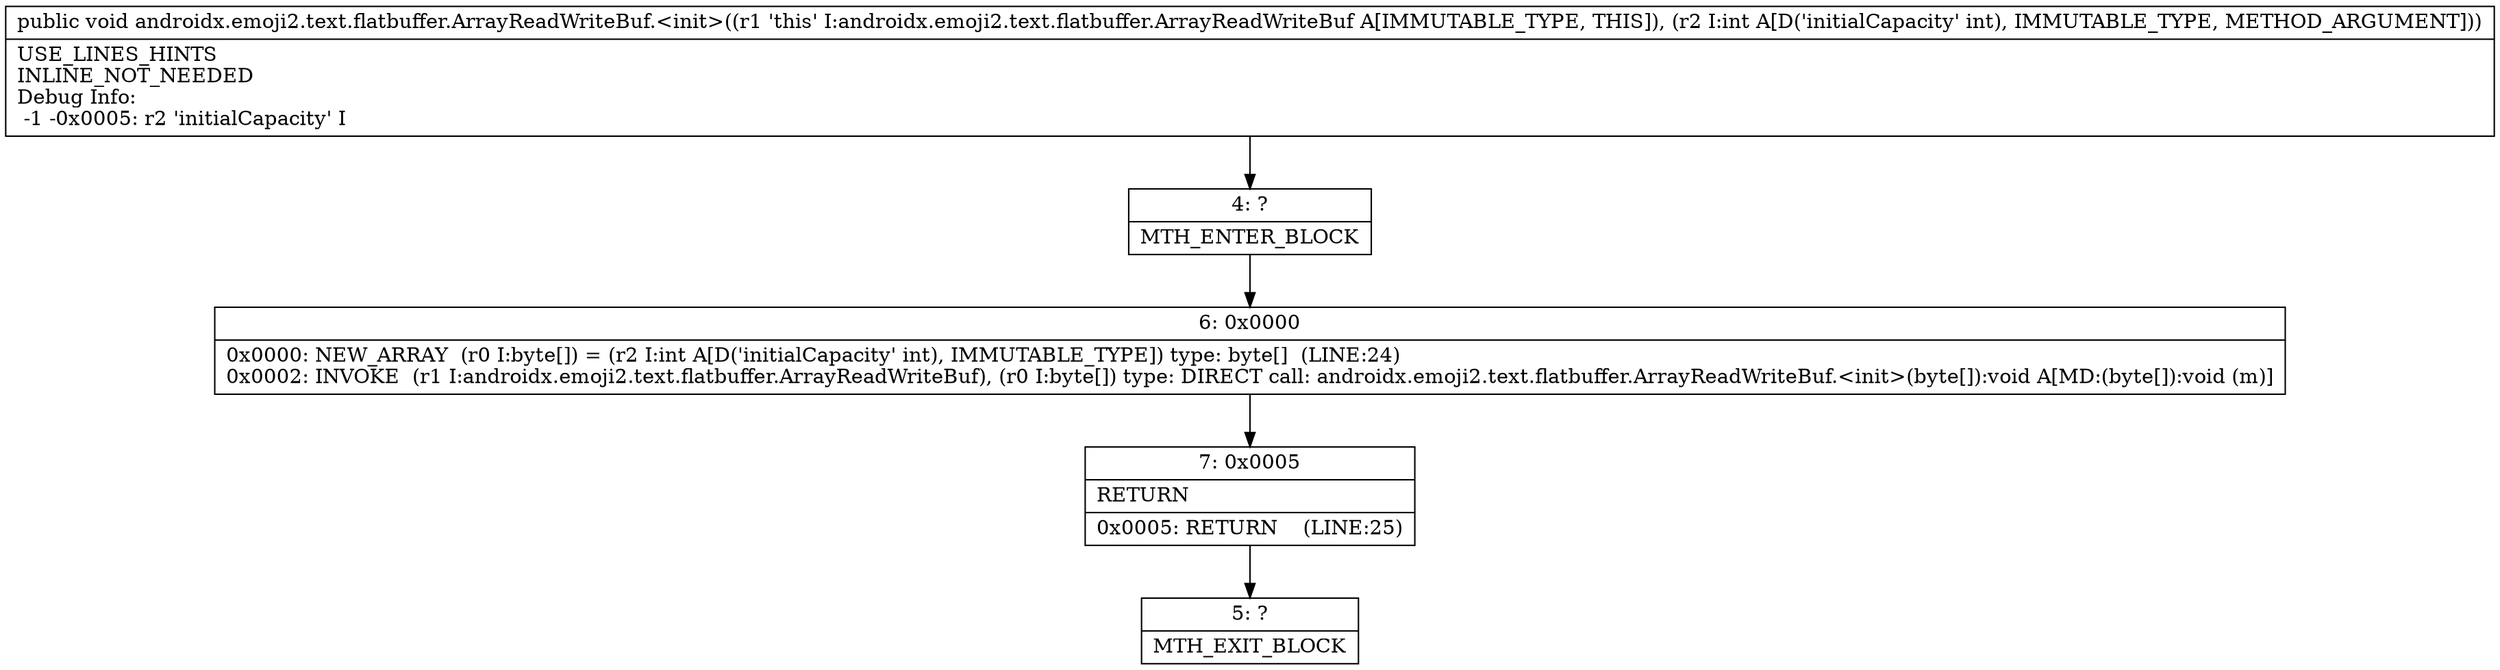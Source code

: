 digraph "CFG forandroidx.emoji2.text.flatbuffer.ArrayReadWriteBuf.\<init\>(I)V" {
Node_4 [shape=record,label="{4\:\ ?|MTH_ENTER_BLOCK\l}"];
Node_6 [shape=record,label="{6\:\ 0x0000|0x0000: NEW_ARRAY  (r0 I:byte[]) = (r2 I:int A[D('initialCapacity' int), IMMUTABLE_TYPE]) type: byte[]  (LINE:24)\l0x0002: INVOKE  (r1 I:androidx.emoji2.text.flatbuffer.ArrayReadWriteBuf), (r0 I:byte[]) type: DIRECT call: androidx.emoji2.text.flatbuffer.ArrayReadWriteBuf.\<init\>(byte[]):void A[MD:(byte[]):void (m)]\l}"];
Node_7 [shape=record,label="{7\:\ 0x0005|RETURN\l|0x0005: RETURN    (LINE:25)\l}"];
Node_5 [shape=record,label="{5\:\ ?|MTH_EXIT_BLOCK\l}"];
MethodNode[shape=record,label="{public void androidx.emoji2.text.flatbuffer.ArrayReadWriteBuf.\<init\>((r1 'this' I:androidx.emoji2.text.flatbuffer.ArrayReadWriteBuf A[IMMUTABLE_TYPE, THIS]), (r2 I:int A[D('initialCapacity' int), IMMUTABLE_TYPE, METHOD_ARGUMENT]))  | USE_LINES_HINTS\lINLINE_NOT_NEEDED\lDebug Info:\l  \-1 \-0x0005: r2 'initialCapacity' I\l}"];
MethodNode -> Node_4;Node_4 -> Node_6;
Node_6 -> Node_7;
Node_7 -> Node_5;
}

